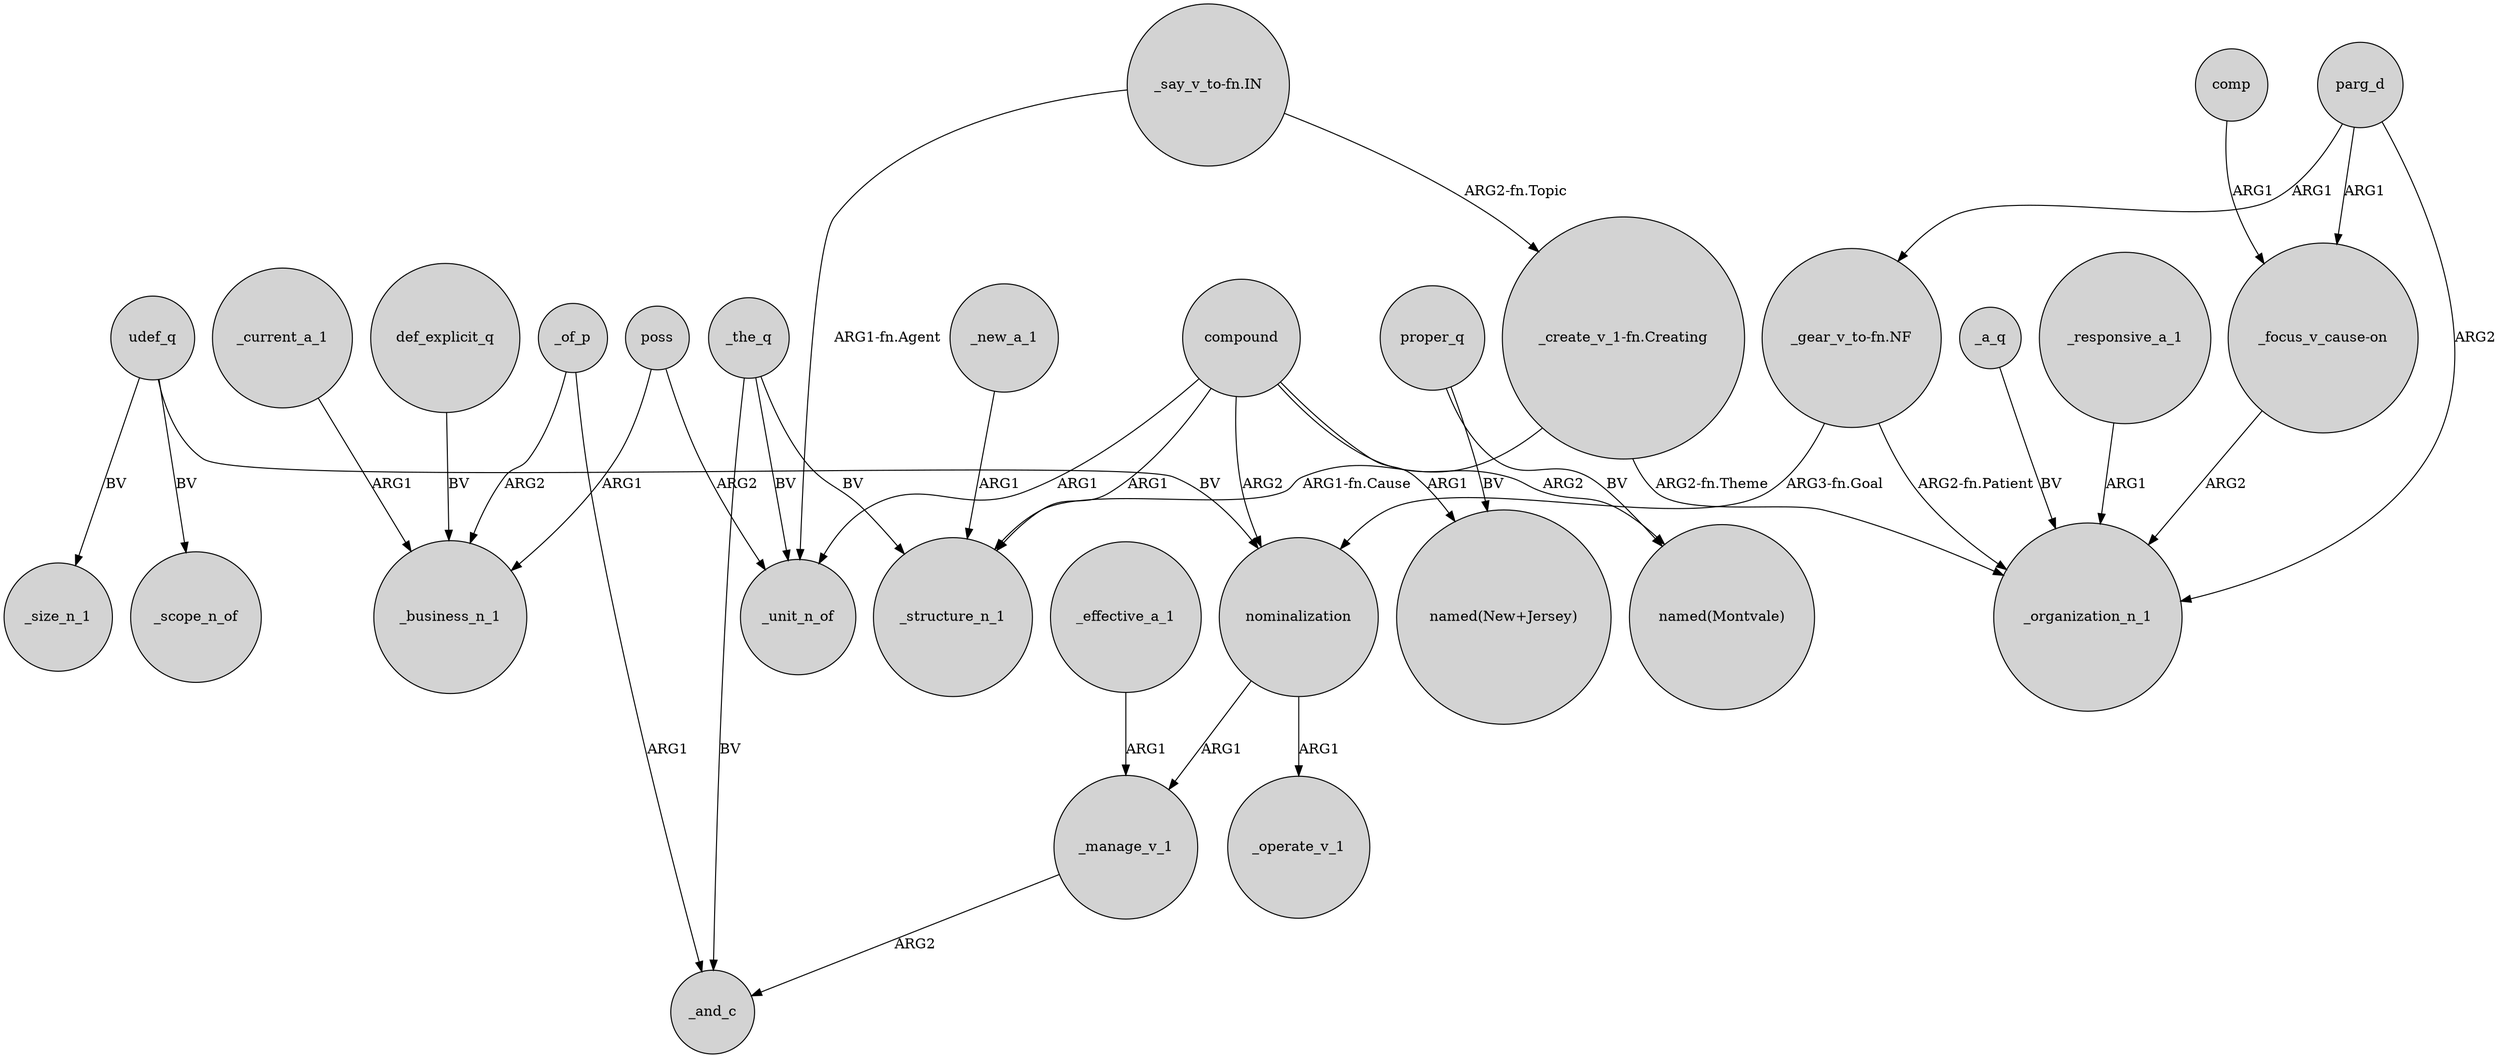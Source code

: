 digraph {
	node [shape=circle style=filled]
	_the_q -> _and_c [label=BV]
	_current_a_1 -> _business_n_1 [label=ARG1]
	_responsive_a_1 -> _organization_n_1 [label=ARG1]
	nominalization -> _operate_v_1 [label=ARG1]
	udef_q -> _scope_n_of [label=BV]
	compound -> _unit_n_of [label=ARG1]
	udef_q -> _size_n_1 [label=BV]
	_manage_v_1 -> _and_c [label=ARG2]
	proper_q -> "named(New+Jersey)" [label=BV]
	comp -> "_focus_v_cause-on" [label=ARG1]
	poss -> _business_n_1 [label=ARG1]
	poss -> _unit_n_of [label=ARG2]
	compound -> _structure_n_1 [label=ARG1]
	compound -> nominalization [label=ARG2]
	"_focus_v_cause-on" -> _organization_n_1 [label=ARG2]
	proper_q -> "named(Montvale)" [label=BV]
	parg_d -> "_focus_v_cause-on" [label=ARG1]
	"_gear_v_to-fn.NF" -> _organization_n_1 [label="ARG2-fn.Patient"]
	_the_q -> _structure_n_1 [label=BV]
	"_gear_v_to-fn.NF" -> nominalization [label="ARG3-fn.Goal"]
	_of_p -> _business_n_1 [label=ARG2]
	"_create_v_1-fn.Creating" -> _structure_n_1 [label="ARG1-fn.Cause"]
	_effective_a_1 -> _manage_v_1 [label=ARG1]
	"_say_v_to-fn.IN" -> _unit_n_of [label="ARG1-fn.Agent"]
	parg_d -> _organization_n_1 [label=ARG2]
	_of_p -> _and_c [label=ARG1]
	udef_q -> nominalization [label=BV]
	compound -> "named(New+Jersey)" [label=ARG1]
	_a_q -> _organization_n_1 [label=BV]
	compound -> "named(Montvale)" [label=ARG2]
	parg_d -> "_gear_v_to-fn.NF" [label=ARG1]
	_new_a_1 -> _structure_n_1 [label=ARG1]
	"_say_v_to-fn.IN" -> "_create_v_1-fn.Creating" [label="ARG2-fn.Topic"]
	_the_q -> _unit_n_of [label=BV]
	nominalization -> _manage_v_1 [label=ARG1]
	"_create_v_1-fn.Creating" -> _organization_n_1 [label="ARG2-fn.Theme"]
	def_explicit_q -> _business_n_1 [label=BV]
}

